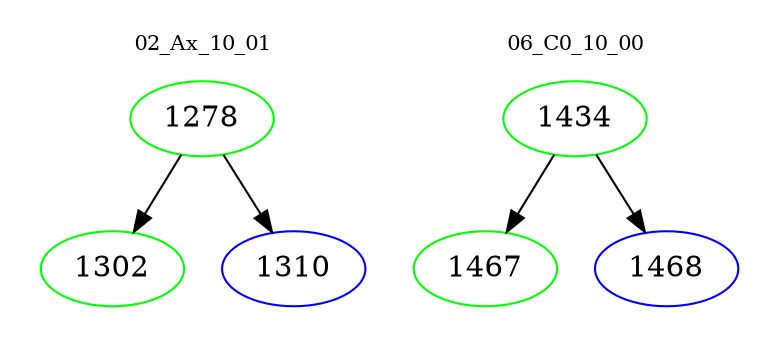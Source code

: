 digraph{
subgraph cluster_0 {
color = white
label = "02_Ax_10_01";
fontsize=10;
T0_1278 [label="1278", color="green"]
T0_1278 -> T0_1302 [color="black"]
T0_1302 [label="1302", color="green"]
T0_1278 -> T0_1310 [color="black"]
T0_1310 [label="1310", color="blue"]
}
subgraph cluster_1 {
color = white
label = "06_C0_10_00";
fontsize=10;
T1_1434 [label="1434", color="green"]
T1_1434 -> T1_1467 [color="black"]
T1_1467 [label="1467", color="green"]
T1_1434 -> T1_1468 [color="black"]
T1_1468 [label="1468", color="blue"]
}
}
